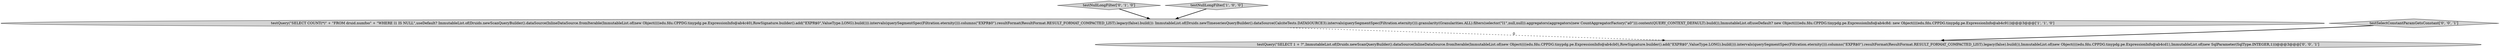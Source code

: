 digraph {
2 [style = filled, label = "testNullLongFilter['0', '1', '0']", fillcolor = lightgray, shape = diamond image = "AAA0AAABBB2BBB"];
4 [style = filled, label = "testQuery(\"SELECT 1 + ?\",ImmutableList.of(Druids.newScanQueryBuilder().dataSource(InlineDataSource.fromIterable(ImmutableList.of(new Object((((edu.fdu.CPPDG.tinypdg.pe.ExpressionInfo@ab4cb0),RowSignature.builder().add(\"EXPR$0\",ValueType.LONG).build())).intervals(querySegmentSpec(Filtration.eternity())).columns(\"EXPR$0\").resultFormat(ResultFormat.RESULT_FORMAT_COMPACTED_LIST).legacy(false).build()),ImmutableList.of(new Object((((edu.fdu.CPPDG.tinypdg.pe.ExpressionInfo@ab4cd1),ImmutableList.of(new SqlParameter(SqlType.INTEGER,1)))@@@3@@@['0', '0', '1']", fillcolor = lightgray, shape = ellipse image = "AAA0AAABBB3BBB"];
3 [style = filled, label = "testSelectConstantParamGetsConstant['0', '0', '1']", fillcolor = lightgray, shape = diamond image = "AAA0AAABBB3BBB"];
0 [style = filled, label = "testNullLongFilter['1', '0', '0']", fillcolor = lightgray, shape = diamond image = "AAA0AAABBB1BBB"];
1 [style = filled, label = "testQuery(\"SELECT COUNT(*)\" + \"FROM druid.numfoo\" + \"WHERE l1 IS NULL\",useDefault? ImmutableList.of(Druids.newScanQueryBuilder().dataSource(InlineDataSource.fromIterable(ImmutableList.of(new Object((((edu.fdu.CPPDG.tinypdg.pe.ExpressionInfo@ab4c40),RowSignature.builder().add(\"EXPR$0\",ValueType.LONG).build())).intervals(querySegmentSpec(Filtration.eternity())).columns(\"EXPR$0\").resultFormat(ResultFormat.RESULT_FORMAT_COMPACTED_LIST).legacy(false).build()): ImmutableList.of(Druids.newTimeseriesQueryBuilder().dataSource(CalciteTests.DATASOURCE3).intervals(querySegmentSpec(Filtration.eternity())).granularity(Granularities.ALL).filters(selector(\"l1\",null,null)).aggregators(aggregators(new CountAggregatorFactory(\"a0\"))).context(QUERY_CONTEXT_DEFAULT).build()),ImmutableList.of(useDefault? new Object((((edu.fdu.CPPDG.tinypdg.pe.ExpressionInfo@ab4c8d: new Object((((edu.fdu.CPPDG.tinypdg.pe.ExpressionInfo@ab4c91))@@@3@@@['1', '1', '0']", fillcolor = lightgray, shape = ellipse image = "AAA0AAABBB1BBB"];
1->4 [style = dashed, label="0"];
2->1 [style = bold, label=""];
3->4 [style = bold, label=""];
0->1 [style = bold, label=""];
}

